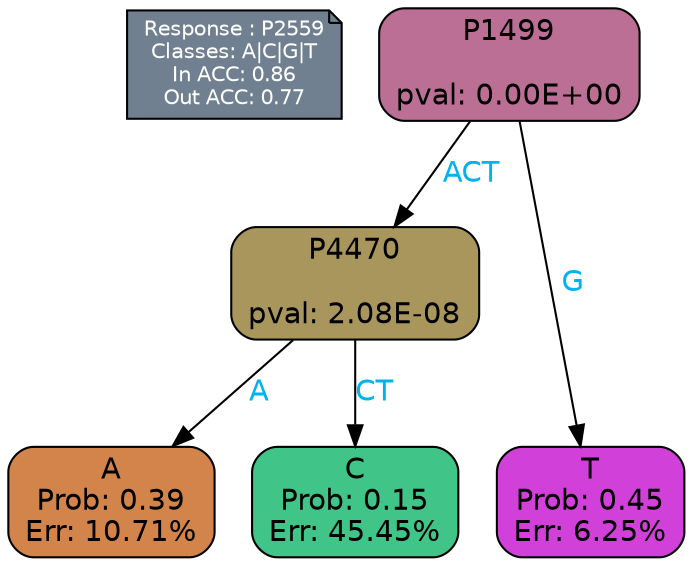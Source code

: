 digraph Tree {
node [shape=box, style="filled, rounded", color="black", fontname=helvetica] ;
graph [ranksep=equally, splines=polylines, bgcolor=transparent, dpi=600] ;
edge [fontname=helvetica] ;
LEGEND [label="Response : P2559
Classes: A|C|G|T
In ACC: 0.86
Out ACC: 0.77
",shape=note,align=left,style=filled,fillcolor="slategray",fontcolor="white",fontsize=10];1 [label="P1499

pval: 0.00E+00", fillcolor="#bc6f95"] ;
2 [label="P4470

pval: 2.08E-08", fillcolor="#a9965c"] ;
3 [label="A
Prob: 0.39
Err: 10.71%", fillcolor="#d2844b"] ;
4 [label="C
Prob: 0.15
Err: 45.45%", fillcolor="#40c487"] ;
5 [label="T
Prob: 0.45
Err: 6.25%", fillcolor="#d240da"] ;
1 -> 2 [label="ACT",fontcolor=deepskyblue2] ;
1 -> 5 [label="G",fontcolor=deepskyblue2] ;
2 -> 3 [label="A",fontcolor=deepskyblue2] ;
2 -> 4 [label="CT",fontcolor=deepskyblue2] ;
{rank = same; 3;4;5;}{rank = same; LEGEND;1;}}